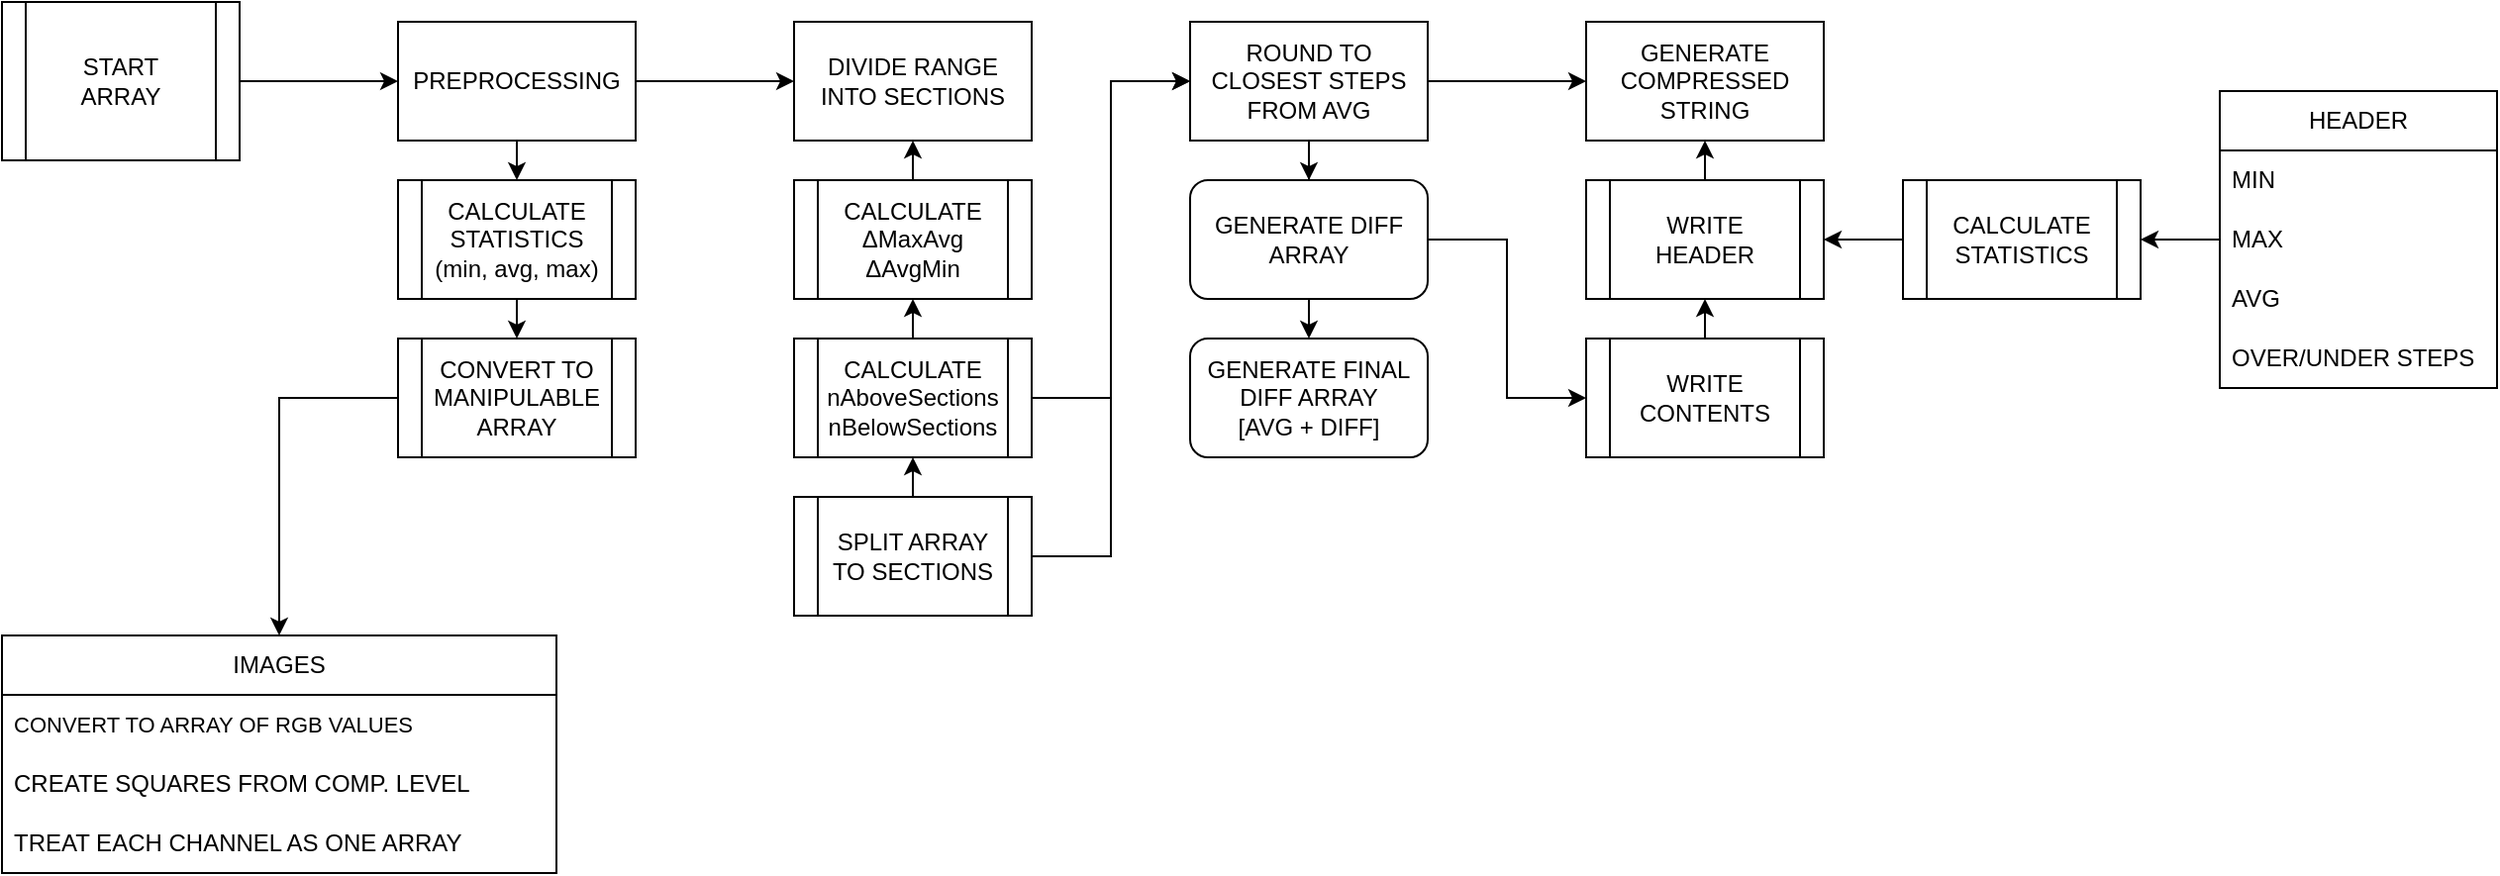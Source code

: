 <mxfile version="22.0.0" type="device">
  <diagram name="Page-1" id="_43rhH1PAZqF1_ZtrR9j">
    <mxGraphModel dx="755" dy="414" grid="1" gridSize="10" guides="1" tooltips="1" connect="1" arrows="1" fold="1" page="1" pageScale="1" pageWidth="840" pageHeight="840" math="0" shadow="0">
      <root>
        <mxCell id="0" />
        <mxCell id="1" parent="0" />
        <mxCell id="OnSp5SZFbmxiGrYIw4q5-4" style="edgeStyle=orthogonalEdgeStyle;rounded=0;orthogonalLoop=1;jettySize=auto;html=1;entryX=0;entryY=0.5;entryDx=0;entryDy=0;" edge="1" parent="1" source="OnSp5SZFbmxiGrYIw4q5-2" target="OnSp5SZFbmxiGrYIw4q5-3">
          <mxGeometry relative="1" as="geometry" />
        </mxCell>
        <mxCell id="OnSp5SZFbmxiGrYIw4q5-2" value="&lt;font style=&quot;font-size: 12px;&quot;&gt;START&lt;br&gt;ARRAY&lt;/font&gt;" style="shape=process;whiteSpace=wrap;html=1;backgroundOutline=1;" vertex="1" parent="1">
          <mxGeometry x="40" y="40" width="120" height="80" as="geometry" />
        </mxCell>
        <mxCell id="OnSp5SZFbmxiGrYIw4q5-6" style="edgeStyle=orthogonalEdgeStyle;rounded=0;orthogonalLoop=1;jettySize=auto;html=1;entryX=0;entryY=0.5;entryDx=0;entryDy=0;" edge="1" parent="1" source="OnSp5SZFbmxiGrYIw4q5-3" target="OnSp5SZFbmxiGrYIw4q5-5">
          <mxGeometry relative="1" as="geometry" />
        </mxCell>
        <mxCell id="OnSp5SZFbmxiGrYIw4q5-53" style="edgeStyle=orthogonalEdgeStyle;rounded=0;orthogonalLoop=1;jettySize=auto;html=1;exitX=0.5;exitY=1;exitDx=0;exitDy=0;entryX=0.5;entryY=0;entryDx=0;entryDy=0;" edge="1" parent="1" source="OnSp5SZFbmxiGrYIw4q5-3" target="OnSp5SZFbmxiGrYIw4q5-48">
          <mxGeometry relative="1" as="geometry" />
        </mxCell>
        <mxCell id="OnSp5SZFbmxiGrYIw4q5-3" value="PREPROCESSING" style="rounded=0;whiteSpace=wrap;html=1;" vertex="1" parent="1">
          <mxGeometry x="240" y="50" width="120" height="60" as="geometry" />
        </mxCell>
        <mxCell id="OnSp5SZFbmxiGrYIw4q5-5" value="DIVIDE RANGE &lt;br&gt;INTO SECTIONS" style="rounded=0;whiteSpace=wrap;html=1;" vertex="1" parent="1">
          <mxGeometry x="440" y="50" width="120" height="60" as="geometry" />
        </mxCell>
        <mxCell id="OnSp5SZFbmxiGrYIw4q5-37" style="edgeStyle=orthogonalEdgeStyle;rounded=0;orthogonalLoop=1;jettySize=auto;html=1;exitX=0.5;exitY=0;exitDx=0;exitDy=0;entryX=0.5;entryY=1;entryDx=0;entryDy=0;" edge="1" parent="1" source="OnSp5SZFbmxiGrYIw4q5-7" target="OnSp5SZFbmxiGrYIw4q5-5">
          <mxGeometry relative="1" as="geometry" />
        </mxCell>
        <mxCell id="OnSp5SZFbmxiGrYIw4q5-7" value="CALCULATE&lt;br&gt;ΔMaxAvg&lt;br&gt;ΔAvgMin" style="shape=process;whiteSpace=wrap;html=1;backgroundOutline=1;" vertex="1" parent="1">
          <mxGeometry x="440" y="130" width="120" height="60" as="geometry" />
        </mxCell>
        <mxCell id="OnSp5SZFbmxiGrYIw4q5-11" style="edgeStyle=orthogonalEdgeStyle;rounded=0;orthogonalLoop=1;jettySize=auto;html=1;entryX=0;entryY=0.5;entryDx=0;entryDy=0;" edge="1" parent="1" source="OnSp5SZFbmxiGrYIw4q5-8" target="OnSp5SZFbmxiGrYIw4q5-10">
          <mxGeometry relative="1" as="geometry" />
        </mxCell>
        <mxCell id="OnSp5SZFbmxiGrYIw4q5-36" style="edgeStyle=orthogonalEdgeStyle;rounded=0;orthogonalLoop=1;jettySize=auto;html=1;exitX=0.5;exitY=0;exitDx=0;exitDy=0;entryX=0.5;entryY=1;entryDx=0;entryDy=0;" edge="1" parent="1" source="OnSp5SZFbmxiGrYIw4q5-8" target="OnSp5SZFbmxiGrYIw4q5-7">
          <mxGeometry relative="1" as="geometry" />
        </mxCell>
        <mxCell id="OnSp5SZFbmxiGrYIw4q5-8" value="CALCULATE&lt;br&gt;nAboveSections&lt;br&gt;nBelowSections" style="shape=process;whiteSpace=wrap;html=1;backgroundOutline=1;" vertex="1" parent="1">
          <mxGeometry x="440" y="210" width="120" height="60" as="geometry" />
        </mxCell>
        <mxCell id="OnSp5SZFbmxiGrYIw4q5-12" style="edgeStyle=orthogonalEdgeStyle;rounded=0;orthogonalLoop=1;jettySize=auto;html=1;entryX=0;entryY=0.5;entryDx=0;entryDy=0;" edge="1" parent="1" source="OnSp5SZFbmxiGrYIw4q5-9" target="OnSp5SZFbmxiGrYIw4q5-10">
          <mxGeometry relative="1" as="geometry" />
        </mxCell>
        <mxCell id="OnSp5SZFbmxiGrYIw4q5-35" style="edgeStyle=orthogonalEdgeStyle;rounded=0;orthogonalLoop=1;jettySize=auto;html=1;exitX=0.5;exitY=0;exitDx=0;exitDy=0;entryX=0.5;entryY=1;entryDx=0;entryDy=0;" edge="1" parent="1" source="OnSp5SZFbmxiGrYIw4q5-9" target="OnSp5SZFbmxiGrYIw4q5-8">
          <mxGeometry relative="1" as="geometry" />
        </mxCell>
        <mxCell id="OnSp5SZFbmxiGrYIw4q5-9" value="SPLIT ARRAY&lt;br&gt;TO SECTIONS" style="shape=process;whiteSpace=wrap;html=1;backgroundOutline=1;" vertex="1" parent="1">
          <mxGeometry x="440" y="290" width="120" height="60" as="geometry" />
        </mxCell>
        <mxCell id="OnSp5SZFbmxiGrYIw4q5-22" style="edgeStyle=orthogonalEdgeStyle;rounded=0;orthogonalLoop=1;jettySize=auto;html=1;entryX=0.5;entryY=0;entryDx=0;entryDy=0;" edge="1" parent="1" source="OnSp5SZFbmxiGrYIw4q5-10" target="OnSp5SZFbmxiGrYIw4q5-19">
          <mxGeometry relative="1" as="geometry" />
        </mxCell>
        <mxCell id="OnSp5SZFbmxiGrYIw4q5-23" style="edgeStyle=orthogonalEdgeStyle;rounded=0;orthogonalLoop=1;jettySize=auto;html=1;exitX=1;exitY=0.5;exitDx=0;exitDy=0;entryX=0;entryY=0.5;entryDx=0;entryDy=0;" edge="1" parent="1" source="OnSp5SZFbmxiGrYIw4q5-10" target="OnSp5SZFbmxiGrYIw4q5-20">
          <mxGeometry relative="1" as="geometry" />
        </mxCell>
        <mxCell id="OnSp5SZFbmxiGrYIw4q5-10" value="ROUND TO CLOSEST STEPS&lt;br&gt;FROM AVG" style="rounded=0;whiteSpace=wrap;html=1;" vertex="1" parent="1">
          <mxGeometry x="640" y="50" width="120" height="60" as="geometry" />
        </mxCell>
        <mxCell id="OnSp5SZFbmxiGrYIw4q5-39" style="edgeStyle=orthogonalEdgeStyle;rounded=0;orthogonalLoop=1;jettySize=auto;html=1;exitX=0.5;exitY=1;exitDx=0;exitDy=0;entryX=0.5;entryY=0;entryDx=0;entryDy=0;" edge="1" parent="1" source="OnSp5SZFbmxiGrYIw4q5-19" target="OnSp5SZFbmxiGrYIw4q5-38">
          <mxGeometry relative="1" as="geometry" />
        </mxCell>
        <mxCell id="OnSp5SZFbmxiGrYIw4q5-40" style="edgeStyle=orthogonalEdgeStyle;rounded=0;orthogonalLoop=1;jettySize=auto;html=1;entryX=0;entryY=0.5;entryDx=0;entryDy=0;" edge="1" parent="1" source="OnSp5SZFbmxiGrYIw4q5-19" target="OnSp5SZFbmxiGrYIw4q5-25">
          <mxGeometry relative="1" as="geometry" />
        </mxCell>
        <mxCell id="OnSp5SZFbmxiGrYIw4q5-19" value="GENERATE DIFF ARRAY" style="rounded=1;whiteSpace=wrap;html=1;" vertex="1" parent="1">
          <mxGeometry x="640" y="130" width="120" height="60" as="geometry" />
        </mxCell>
        <mxCell id="OnSp5SZFbmxiGrYIw4q5-20" value="GENERATE COMPRESSED STRING" style="rounded=0;whiteSpace=wrap;html=1;" vertex="1" parent="1">
          <mxGeometry x="840" y="50" width="120" height="60" as="geometry" />
        </mxCell>
        <mxCell id="OnSp5SZFbmxiGrYIw4q5-43" style="edgeStyle=orthogonalEdgeStyle;rounded=0;orthogonalLoop=1;jettySize=auto;html=1;exitX=0.5;exitY=0;exitDx=0;exitDy=0;entryX=0.5;entryY=1;entryDx=0;entryDy=0;" edge="1" parent="1" source="OnSp5SZFbmxiGrYIw4q5-24" target="OnSp5SZFbmxiGrYIw4q5-20">
          <mxGeometry relative="1" as="geometry" />
        </mxCell>
        <mxCell id="OnSp5SZFbmxiGrYIw4q5-24" value="WRITE&lt;br&gt;HEADER" style="shape=process;whiteSpace=wrap;html=1;backgroundOutline=1;" vertex="1" parent="1">
          <mxGeometry x="840" y="130" width="120" height="60" as="geometry" />
        </mxCell>
        <mxCell id="OnSp5SZFbmxiGrYIw4q5-45" style="edgeStyle=orthogonalEdgeStyle;rounded=0;orthogonalLoop=1;jettySize=auto;html=1;exitX=0.5;exitY=0;exitDx=0;exitDy=0;entryX=0.5;entryY=1;entryDx=0;entryDy=0;" edge="1" parent="1" source="OnSp5SZFbmxiGrYIw4q5-25" target="OnSp5SZFbmxiGrYIw4q5-24">
          <mxGeometry relative="1" as="geometry" />
        </mxCell>
        <mxCell id="OnSp5SZFbmxiGrYIw4q5-25" value="WRITE CONTENTS" style="shape=process;whiteSpace=wrap;html=1;backgroundOutline=1;" vertex="1" parent="1">
          <mxGeometry x="840" y="210" width="120" height="60" as="geometry" />
        </mxCell>
        <mxCell id="OnSp5SZFbmxiGrYIw4q5-33" style="edgeStyle=orthogonalEdgeStyle;rounded=0;orthogonalLoop=1;jettySize=auto;html=1;exitX=0;exitY=0.5;exitDx=0;exitDy=0;entryX=1;entryY=0.5;entryDx=0;entryDy=0;" edge="1" parent="1" source="OnSp5SZFbmxiGrYIw4q5-27" target="OnSp5SZFbmxiGrYIw4q5-24">
          <mxGeometry relative="1" as="geometry" />
        </mxCell>
        <mxCell id="OnSp5SZFbmxiGrYIw4q5-27" value="CALCULATE STATISTICS" style="shape=process;whiteSpace=wrap;html=1;backgroundOutline=1;" vertex="1" parent="1">
          <mxGeometry x="1000" y="130" width="120" height="60" as="geometry" />
        </mxCell>
        <mxCell id="OnSp5SZFbmxiGrYIw4q5-28" value="HEADER" style="swimlane;fontStyle=0;childLayout=stackLayout;horizontal=1;startSize=30;horizontalStack=0;resizeParent=1;resizeParentMax=0;resizeLast=0;collapsible=1;marginBottom=0;whiteSpace=wrap;html=1;" vertex="1" parent="1">
          <mxGeometry x="1160" y="85" width="140" height="150" as="geometry" />
        </mxCell>
        <mxCell id="OnSp5SZFbmxiGrYIw4q5-29" value="MIN" style="text;strokeColor=none;fillColor=none;align=left;verticalAlign=middle;spacingLeft=4;spacingRight=4;overflow=hidden;points=[[0,0.5],[1,0.5]];portConstraint=eastwest;rotatable=0;whiteSpace=wrap;html=1;" vertex="1" parent="OnSp5SZFbmxiGrYIw4q5-28">
          <mxGeometry y="30" width="140" height="30" as="geometry" />
        </mxCell>
        <mxCell id="OnSp5SZFbmxiGrYIw4q5-30" value="MAX" style="text;strokeColor=none;fillColor=none;align=left;verticalAlign=middle;spacingLeft=4;spacingRight=4;overflow=hidden;points=[[0,0.5],[1,0.5]];portConstraint=eastwest;rotatable=0;whiteSpace=wrap;html=1;" vertex="1" parent="OnSp5SZFbmxiGrYIw4q5-28">
          <mxGeometry y="60" width="140" height="30" as="geometry" />
        </mxCell>
        <mxCell id="OnSp5SZFbmxiGrYIw4q5-31" value="AVG" style="text;strokeColor=none;fillColor=none;align=left;verticalAlign=middle;spacingLeft=4;spacingRight=4;overflow=hidden;points=[[0,0.5],[1,0.5]];portConstraint=eastwest;rotatable=0;whiteSpace=wrap;html=1;" vertex="1" parent="OnSp5SZFbmxiGrYIw4q5-28">
          <mxGeometry y="90" width="140" height="30" as="geometry" />
        </mxCell>
        <mxCell id="OnSp5SZFbmxiGrYIw4q5-32" value="OVER/UNDER STEPS" style="text;strokeColor=none;fillColor=none;align=left;verticalAlign=middle;spacingLeft=4;spacingRight=4;overflow=hidden;points=[[0,0.5],[1,0.5]];portConstraint=eastwest;rotatable=0;whiteSpace=wrap;html=1;" vertex="1" parent="OnSp5SZFbmxiGrYIw4q5-28">
          <mxGeometry y="120" width="140" height="30" as="geometry" />
        </mxCell>
        <mxCell id="OnSp5SZFbmxiGrYIw4q5-34" style="edgeStyle=orthogonalEdgeStyle;rounded=0;orthogonalLoop=1;jettySize=auto;html=1;exitX=0;exitY=0.5;exitDx=0;exitDy=0;entryX=1;entryY=0.5;entryDx=0;entryDy=0;" edge="1" parent="1" source="OnSp5SZFbmxiGrYIw4q5-30" target="OnSp5SZFbmxiGrYIw4q5-27">
          <mxGeometry relative="1" as="geometry" />
        </mxCell>
        <mxCell id="OnSp5SZFbmxiGrYIw4q5-38" value="GENERATE FINAL DIFF ARRAY &lt;br&gt;[AVG + DIFF]" style="rounded=1;whiteSpace=wrap;html=1;" vertex="1" parent="1">
          <mxGeometry x="640" y="210" width="120" height="60" as="geometry" />
        </mxCell>
        <mxCell id="OnSp5SZFbmxiGrYIw4q5-65" style="edgeStyle=orthogonalEdgeStyle;rounded=0;orthogonalLoop=1;jettySize=auto;html=1;entryX=0.5;entryY=0;entryDx=0;entryDy=0;" edge="1" parent="1" source="OnSp5SZFbmxiGrYIw4q5-47" target="OnSp5SZFbmxiGrYIw4q5-57">
          <mxGeometry relative="1" as="geometry">
            <Array as="points">
              <mxPoint x="180" y="240" />
            </Array>
          </mxGeometry>
        </mxCell>
        <mxCell id="OnSp5SZFbmxiGrYIw4q5-47" value="CONVERT TO&lt;br&gt;MANIPULABLE&lt;br&gt;ARRAY" style="shape=process;whiteSpace=wrap;html=1;backgroundOutline=1;" vertex="1" parent="1">
          <mxGeometry x="240" y="210" width="120" height="60" as="geometry" />
        </mxCell>
        <mxCell id="OnSp5SZFbmxiGrYIw4q5-54" style="edgeStyle=orthogonalEdgeStyle;rounded=0;orthogonalLoop=1;jettySize=auto;html=1;exitX=0.5;exitY=1;exitDx=0;exitDy=0;entryX=0.5;entryY=0;entryDx=0;entryDy=0;" edge="1" parent="1" source="OnSp5SZFbmxiGrYIw4q5-48" target="OnSp5SZFbmxiGrYIw4q5-47">
          <mxGeometry relative="1" as="geometry" />
        </mxCell>
        <mxCell id="OnSp5SZFbmxiGrYIw4q5-48" value="CALCULATE STATISTICS&lt;br&gt;(min, avg, max)" style="shape=process;whiteSpace=wrap;html=1;backgroundOutline=1;" vertex="1" parent="1">
          <mxGeometry x="240" y="130" width="120" height="60" as="geometry" />
        </mxCell>
        <mxCell id="OnSp5SZFbmxiGrYIw4q5-57" value="IMAGES" style="swimlane;fontStyle=0;childLayout=stackLayout;horizontal=1;startSize=30;horizontalStack=0;resizeParent=1;resizeParentMax=0;resizeLast=0;collapsible=1;marginBottom=0;whiteSpace=wrap;html=1;" vertex="1" parent="1">
          <mxGeometry x="40" y="360" width="280" height="120" as="geometry" />
        </mxCell>
        <mxCell id="OnSp5SZFbmxiGrYIw4q5-58" value="&lt;font style=&quot;font-size: 11px;&quot;&gt;CONVERT TO ARRAY OF RGB VALUES&lt;/font&gt;" style="text;strokeColor=none;fillColor=none;align=left;verticalAlign=middle;spacingLeft=4;spacingRight=4;overflow=hidden;points=[[0,0.5],[1,0.5]];portConstraint=eastwest;rotatable=0;whiteSpace=wrap;html=1;" vertex="1" parent="OnSp5SZFbmxiGrYIw4q5-57">
          <mxGeometry y="30" width="280" height="30" as="geometry" />
        </mxCell>
        <mxCell id="OnSp5SZFbmxiGrYIw4q5-59" value="CREATE SQUARES FROM COMP. LEVEL" style="text;strokeColor=none;fillColor=none;align=left;verticalAlign=middle;spacingLeft=4;spacingRight=4;overflow=hidden;points=[[0,0.5],[1,0.5]];portConstraint=eastwest;rotatable=0;whiteSpace=wrap;html=1;" vertex="1" parent="OnSp5SZFbmxiGrYIw4q5-57">
          <mxGeometry y="60" width="280" height="30" as="geometry" />
        </mxCell>
        <mxCell id="OnSp5SZFbmxiGrYIw4q5-60" value="TREAT EACH CHANNEL AS ONE ARRAY" style="text;strokeColor=none;fillColor=none;align=left;verticalAlign=middle;spacingLeft=4;spacingRight=4;overflow=hidden;points=[[0,0.5],[1,0.5]];portConstraint=eastwest;rotatable=0;whiteSpace=wrap;html=1;" vertex="1" parent="OnSp5SZFbmxiGrYIw4q5-57">
          <mxGeometry y="90" width="280" height="30" as="geometry" />
        </mxCell>
      </root>
    </mxGraphModel>
  </diagram>
</mxfile>
